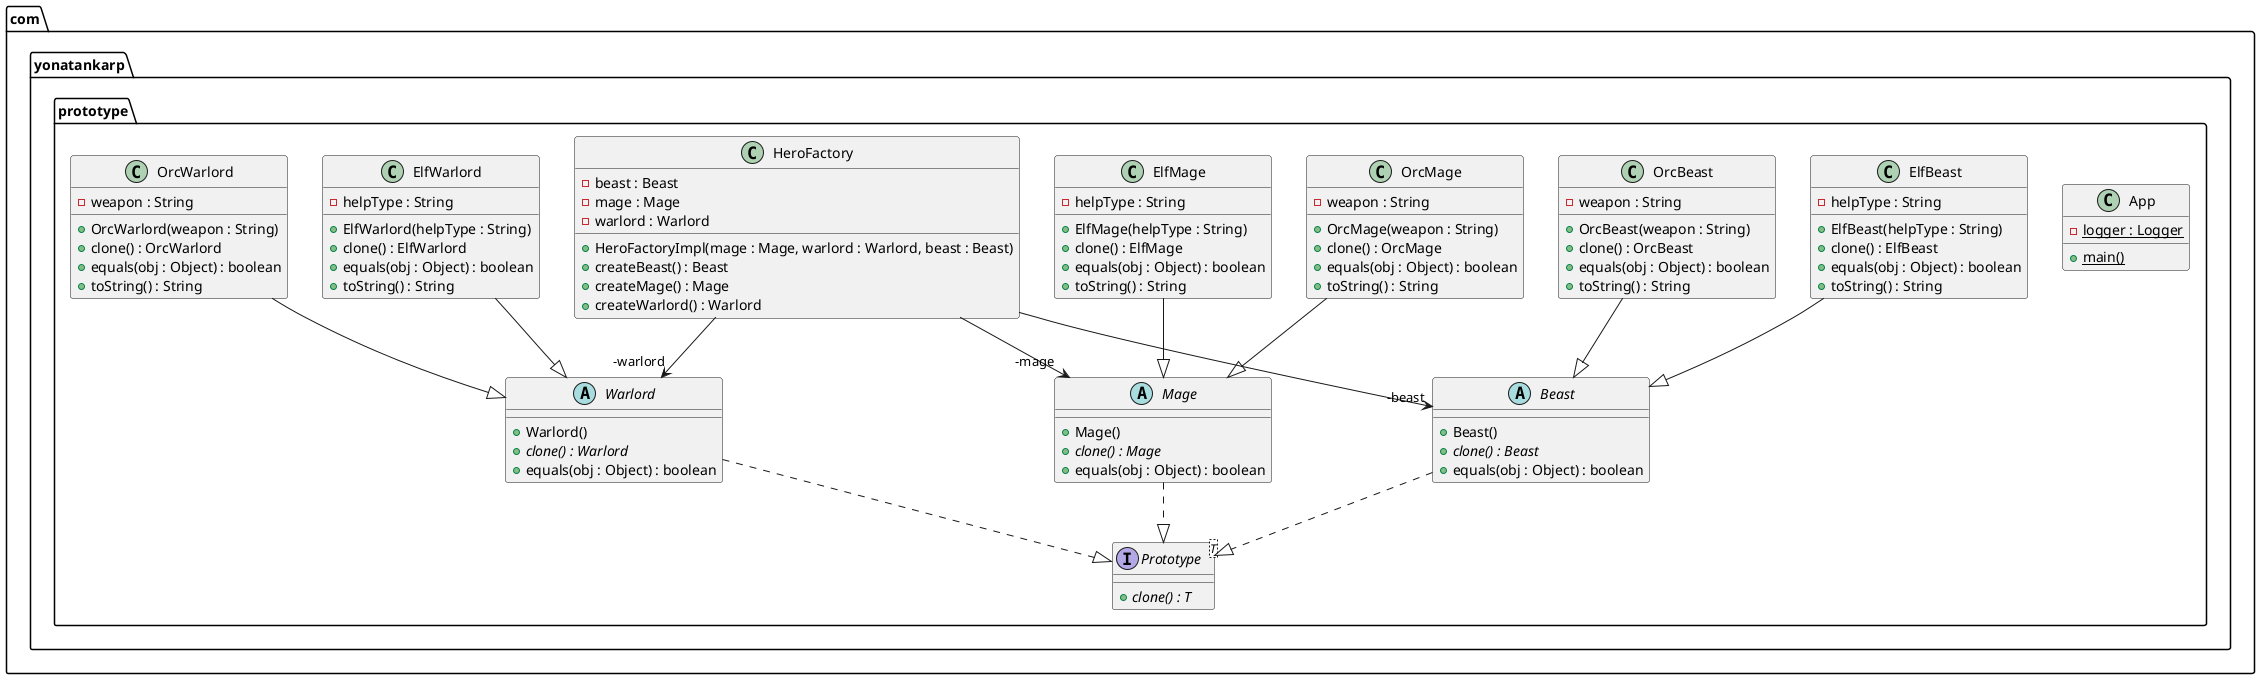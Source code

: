 @startuml
package com.yonatankarp.prototype {
  class App {
    - logger : Logger {static}
    + main() {static}
  }
  abstract class Beast {
    + Beast()
    + clone() : Beast {abstract}
    + equals(obj : Object) : boolean
  }
  class ElfBeast {
    - helpType : String
    + ElfBeast(helpType : String)
    + clone() : ElfBeast
    + equals(obj : Object) : boolean
    + toString() : String
  }
  class ElfMage {
    - helpType : String
    + ElfMage(helpType : String)
    + clone() : ElfMage
    + equals(obj : Object) : boolean
    + toString() : String
  }
  class ElfWarlord {
    - helpType : String
    + ElfWarlord(helpType : String)
    + clone() : ElfWarlord
    + equals(obj : Object) : boolean
    + toString() : String
  }
  class HeroFactory {
    - beast : Beast
    - mage : Mage
    - warlord : Warlord
    + HeroFactoryImpl(mage : Mage, warlord : Warlord, beast : Beast)
    + createBeast() : Beast
    + createMage() : Mage
    + createWarlord() : Warlord
  }
  abstract class Mage {
    + Mage()
    + clone() : Mage {abstract}
    + equals(obj : Object) : boolean
  }
  class OrcBeast {
    - weapon : String
    + OrcBeast(weapon : String)
    + clone() : OrcBeast
    + equals(obj : Object) : boolean
    + toString() : String
  }
  class OrcMage {
    - weapon : String
    + OrcMage(weapon : String)
    + clone() : OrcMage
    + equals(obj : Object) : boolean
    + toString() : String
  }
  class OrcWarlord {
    - weapon : String
    + OrcWarlord(weapon : String)
    + clone() : OrcWarlord
    + equals(obj : Object) : boolean
    + toString() : String
  }
  interface Prototype<T> {
    + clone() : T {abstract}
  }
  abstract class Warlord {
    + Warlord()
    + clone() : Warlord {abstract}
    + equals(obj : Object) : boolean
  }
}
HeroFactory -->  "-beast" Beast
HeroFactory -->  "-warlord" Warlord
HeroFactory -->  "-mage" Mage
Beast ..|> Prototype
ElfBeast --|> Beast
ElfMage --|> Mage
ElfWarlord --|> Warlord
Mage ..|> Prototype
OrcBeast --|> Beast
OrcMage --|> Mage
OrcWarlord --|> Warlord
Warlord ..|> Prototype
@enduml
